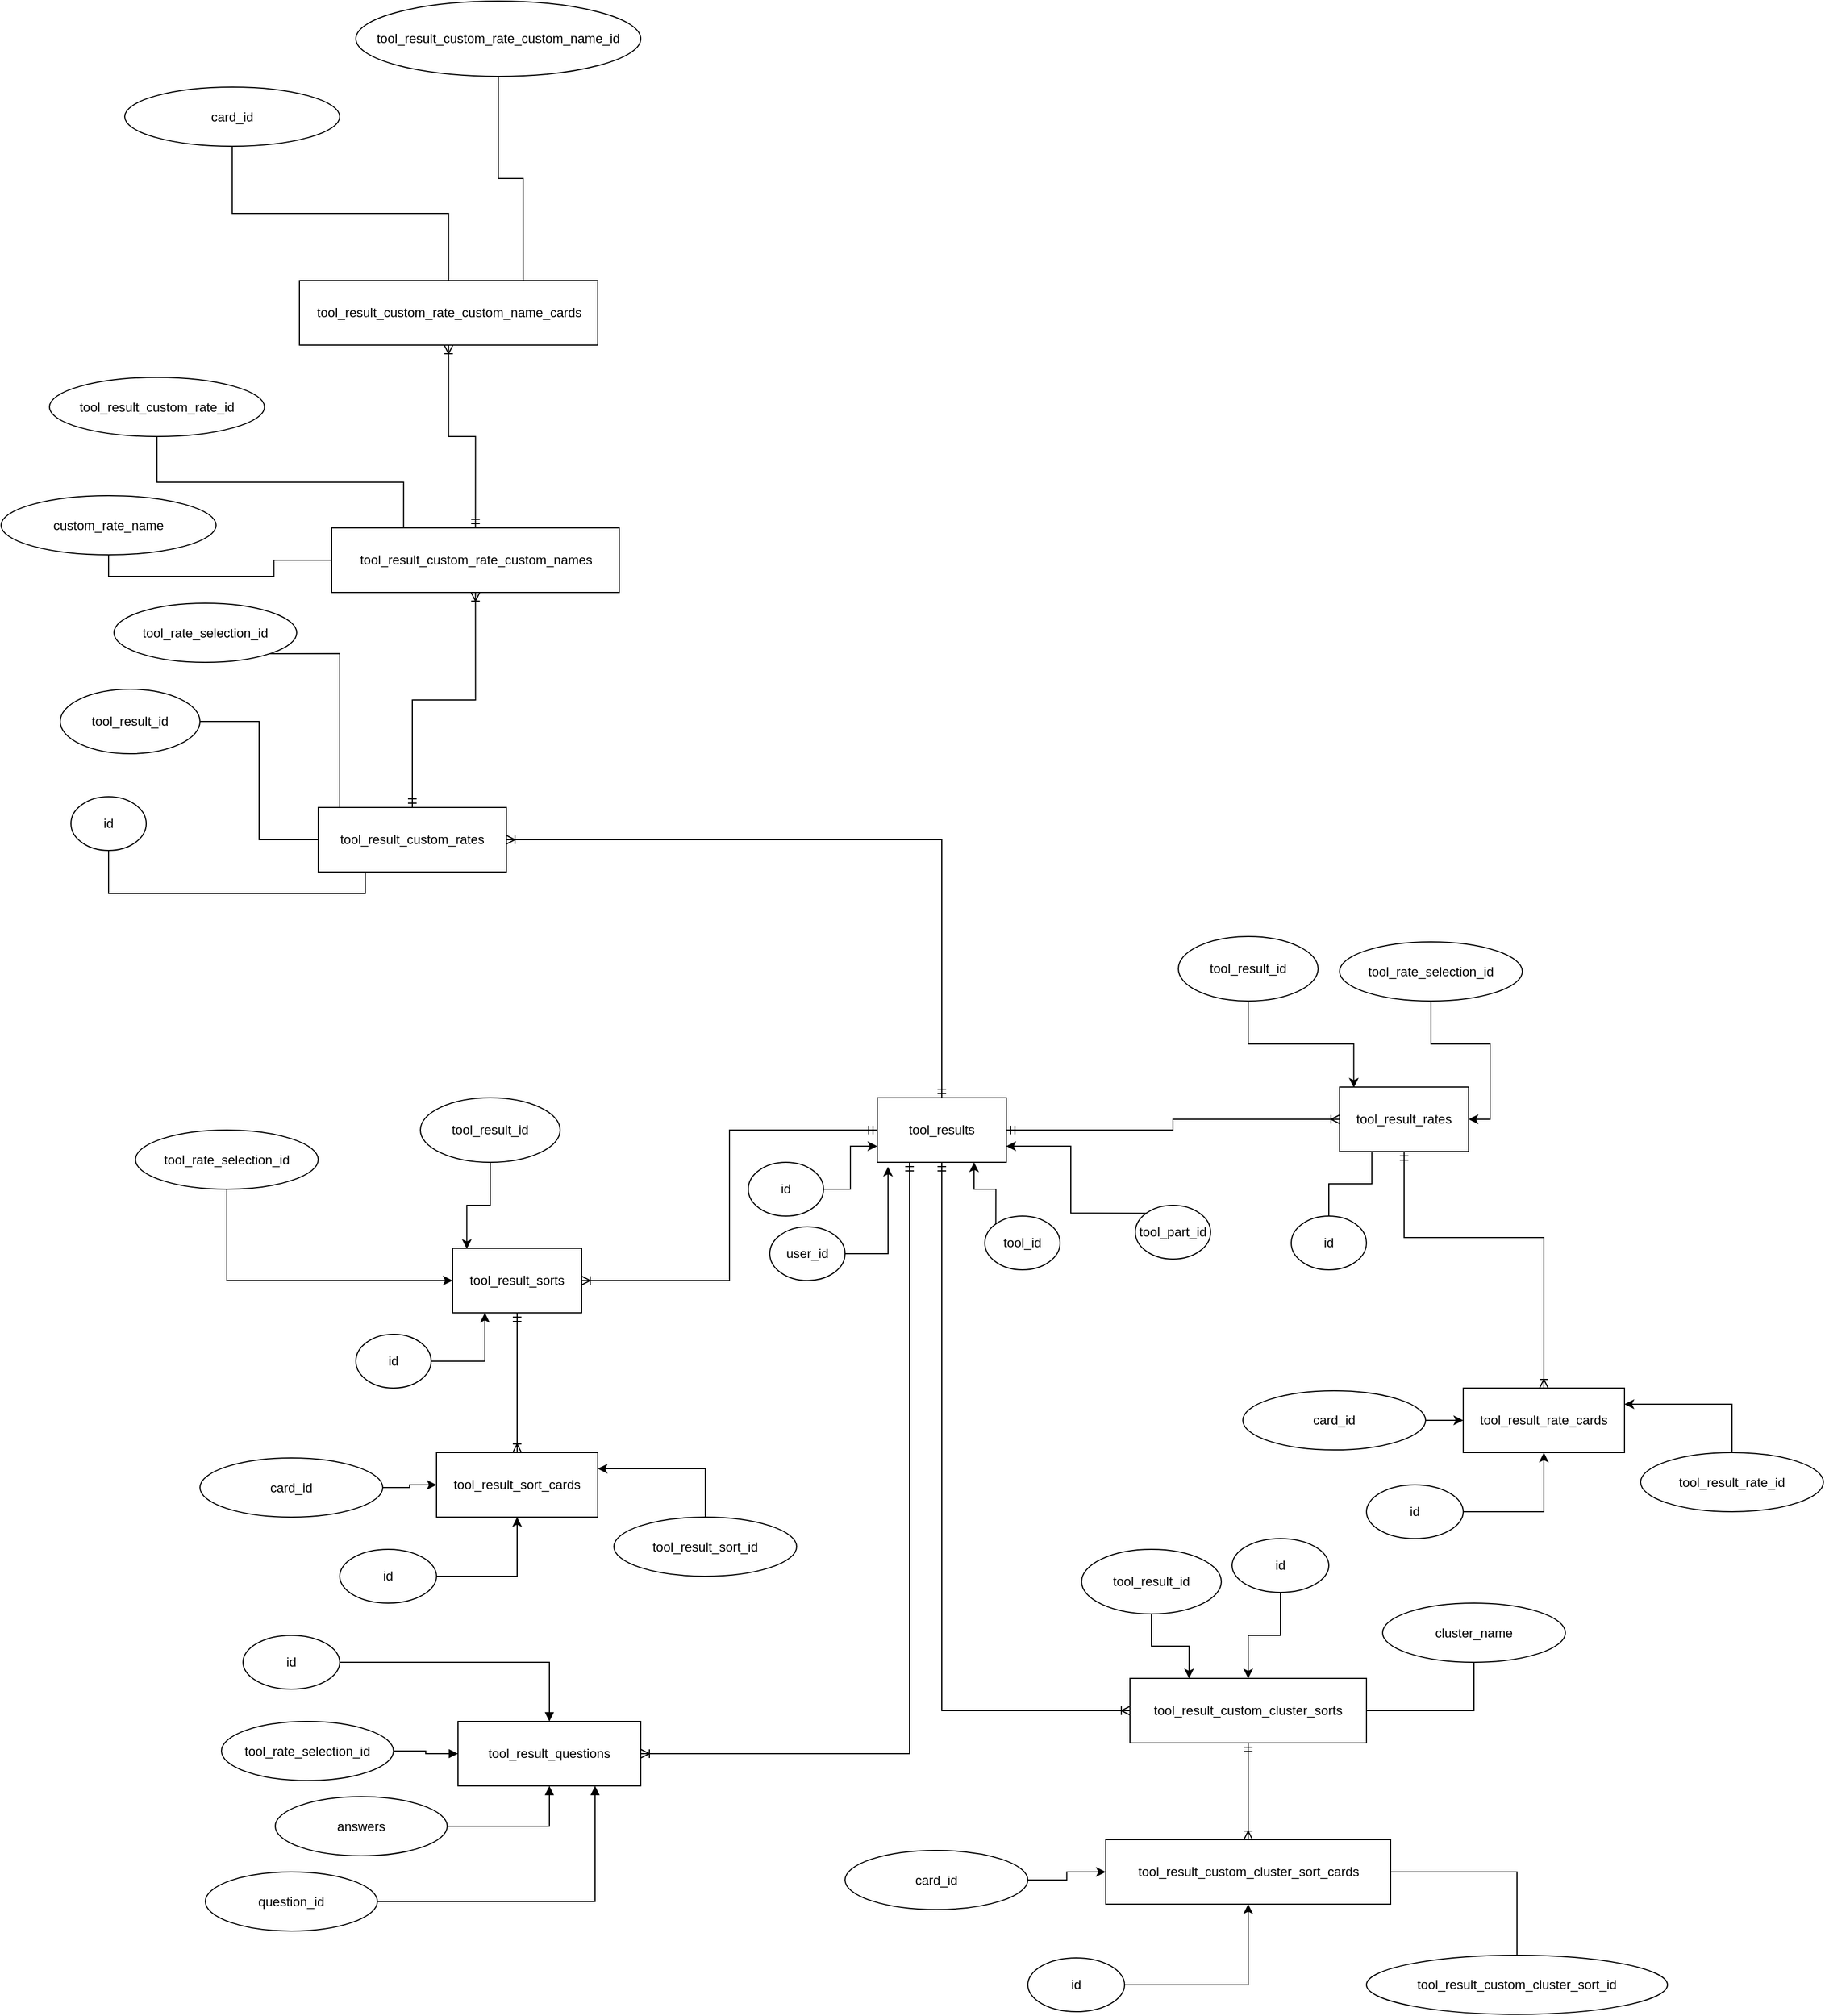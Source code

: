 <mxfile version="14.8.6" type="github">
  <diagram id="s0kK3envSmm_vPZ5UdHi" name="Page-1">
    <mxGraphModel dx="2071" dy="1744" grid="1" gridSize="10" guides="1" tooltips="1" connect="1" arrows="1" fold="1" page="1" pageScale="1" pageWidth="850" pageHeight="1100" math="0" shadow="0">
      <root>
        <mxCell id="0" />
        <mxCell id="1" parent="0" />
        <mxCell id="IBH5QyoZwOED5b6Hb1C7-21" style="edgeStyle=orthogonalEdgeStyle;rounded=0;orthogonalLoop=1;jettySize=auto;html=1;exitX=1;exitY=0.5;exitDx=0;exitDy=0;endArrow=ERoneToMany;endFill=0;startArrow=ERmandOne;startFill=0;" parent="1" source="IBH5QyoZwOED5b6Hb1C7-1" target="IBH5QyoZwOED5b6Hb1C7-9" edge="1">
          <mxGeometry relative="1" as="geometry" />
        </mxCell>
        <mxCell id="1Lqj4-aU47I2CfEqmCzf-34" style="edgeStyle=orthogonalEdgeStyle;rounded=0;orthogonalLoop=1;jettySize=auto;html=1;exitX=0;exitY=0.5;exitDx=0;exitDy=0;entryX=1;entryY=0.5;entryDx=0;entryDy=0;endArrow=ERoneToMany;endFill=0;startArrow=ERmandOne;startFill=0;" parent="1" source="IBH5QyoZwOED5b6Hb1C7-1" target="1Lqj4-aU47I2CfEqmCzf-14" edge="1">
          <mxGeometry relative="1" as="geometry" />
        </mxCell>
        <mxCell id="1Lqj4-aU47I2CfEqmCzf-50" style="edgeStyle=orthogonalEdgeStyle;rounded=0;orthogonalLoop=1;jettySize=auto;html=1;exitX=0.25;exitY=1;exitDx=0;exitDy=0;entryX=1;entryY=0.5;entryDx=0;entryDy=0;startArrow=ERmandOne;startFill=0;endArrow=ERoneToMany;endFill=0;" parent="1" source="IBH5QyoZwOED5b6Hb1C7-1" target="1Lqj4-aU47I2CfEqmCzf-37" edge="1">
          <mxGeometry relative="1" as="geometry" />
        </mxCell>
        <mxCell id="ljA7cv0OlBiPl5dgkO5F-6" style="edgeStyle=orthogonalEdgeStyle;rounded=0;orthogonalLoop=1;jettySize=auto;html=1;exitX=0.5;exitY=1;exitDx=0;exitDy=0;entryX=0;entryY=0.5;entryDx=0;entryDy=0;startArrow=ERmandOne;startFill=0;endArrow=ERoneToMany;endFill=0;" parent="1" source="IBH5QyoZwOED5b6Hb1C7-1" target="ljA7cv0OlBiPl5dgkO5F-1" edge="1">
          <mxGeometry relative="1" as="geometry" />
        </mxCell>
        <mxCell id="IBH5QyoZwOED5b6Hb1C7-1" value="tool_results" style="rounded=0;whiteSpace=wrap;html=1;" parent="1" vertex="1">
          <mxGeometry x="170" y="170" width="120" height="60" as="geometry" />
        </mxCell>
        <mxCell id="b0UbF2IqYbmgygXNMMR_-5" style="edgeStyle=orthogonalEdgeStyle;rounded=0;orthogonalLoop=1;jettySize=auto;html=1;exitX=1;exitY=0.5;exitDx=0;exitDy=0;entryX=0.083;entryY=1.07;entryDx=0;entryDy=0;entryPerimeter=0;" parent="1" source="IBH5QyoZwOED5b6Hb1C7-3" target="IBH5QyoZwOED5b6Hb1C7-1" edge="1">
          <mxGeometry relative="1" as="geometry" />
        </mxCell>
        <mxCell id="IBH5QyoZwOED5b6Hb1C7-3" value="user_id" style="ellipse;whiteSpace=wrap;html=1;" parent="1" vertex="1">
          <mxGeometry x="70" y="290" width="70" height="50" as="geometry" />
        </mxCell>
        <mxCell id="b0UbF2IqYbmgygXNMMR_-3" style="edgeStyle=orthogonalEdgeStyle;rounded=0;orthogonalLoop=1;jettySize=auto;html=1;exitX=0;exitY=0;exitDx=0;exitDy=0;entryX=0.75;entryY=1;entryDx=0;entryDy=0;" parent="1" source="IBH5QyoZwOED5b6Hb1C7-5" target="IBH5QyoZwOED5b6Hb1C7-1" edge="1">
          <mxGeometry relative="1" as="geometry" />
        </mxCell>
        <mxCell id="IBH5QyoZwOED5b6Hb1C7-5" value="tool_id" style="ellipse;whiteSpace=wrap;html=1;" parent="1" vertex="1">
          <mxGeometry x="270" y="280" width="70" height="50" as="geometry" />
        </mxCell>
        <mxCell id="IBH5QyoZwOED5b6Hb1C7-25" style="edgeStyle=orthogonalEdgeStyle;rounded=0;orthogonalLoop=1;jettySize=auto;html=1;exitX=0.5;exitY=1;exitDx=0;exitDy=0;entryX=0.5;entryY=0;entryDx=0;entryDy=0;startArrow=ERmandOne;startFill=0;endArrow=ERoneToMany;endFill=0;" parent="1" source="IBH5QyoZwOED5b6Hb1C7-9" target="IBH5QyoZwOED5b6Hb1C7-22" edge="1">
          <mxGeometry relative="1" as="geometry">
            <Array as="points">
              <mxPoint x="660" y="300" />
              <mxPoint x="790" y="300" />
            </Array>
          </mxGeometry>
        </mxCell>
        <mxCell id="IBH5QyoZwOED5b6Hb1C7-9" value="tool_result_rates" style="rounded=0;whiteSpace=wrap;html=1;" parent="1" vertex="1">
          <mxGeometry x="600" y="160" width="120" height="60" as="geometry" />
        </mxCell>
        <mxCell id="1Lqj4-aU47I2CfEqmCzf-36" style="edgeStyle=orthogonalEdgeStyle;rounded=0;orthogonalLoop=1;jettySize=auto;html=1;exitX=0.5;exitY=0;exitDx=0;exitDy=0;entryX=0.25;entryY=1;entryDx=0;entryDy=0;startArrow=none;startFill=0;endArrow=none;endFill=0;" parent="1" source="IBH5QyoZwOED5b6Hb1C7-10" target="IBH5QyoZwOED5b6Hb1C7-9" edge="1">
          <mxGeometry relative="1" as="geometry" />
        </mxCell>
        <mxCell id="IBH5QyoZwOED5b6Hb1C7-10" value="id" style="ellipse;whiteSpace=wrap;html=1;" parent="1" vertex="1">
          <mxGeometry x="555" y="280" width="70" height="50" as="geometry" />
        </mxCell>
        <mxCell id="IBH5QyoZwOED5b6Hb1C7-17" style="edgeStyle=orthogonalEdgeStyle;rounded=0;orthogonalLoop=1;jettySize=auto;html=1;exitX=0.5;exitY=1;exitDx=0;exitDy=0;entryX=0.11;entryY=0.01;entryDx=0;entryDy=0;entryPerimeter=0;" parent="1" source="IBH5QyoZwOED5b6Hb1C7-12" target="IBH5QyoZwOED5b6Hb1C7-9" edge="1">
          <mxGeometry relative="1" as="geometry" />
        </mxCell>
        <mxCell id="IBH5QyoZwOED5b6Hb1C7-12" value="tool_result_id" style="ellipse;whiteSpace=wrap;html=1;" parent="1" vertex="1">
          <mxGeometry x="450" y="20" width="130" height="60" as="geometry" />
        </mxCell>
        <mxCell id="IBH5QyoZwOED5b6Hb1C7-22" value="tool_result_rate_cards" style="rounded=0;whiteSpace=wrap;html=1;" parent="1" vertex="1">
          <mxGeometry x="715" y="440" width="150" height="60" as="geometry" />
        </mxCell>
        <mxCell id="1Lqj4-aU47I2CfEqmCzf-3" style="edgeStyle=orthogonalEdgeStyle;rounded=0;orthogonalLoop=1;jettySize=auto;html=1;exitX=0.5;exitY=1;exitDx=0;exitDy=0;entryX=1;entryY=0.5;entryDx=0;entryDy=0;" parent="1" source="IBH5QyoZwOED5b6Hb1C7-23" target="IBH5QyoZwOED5b6Hb1C7-9" edge="1">
          <mxGeometry relative="1" as="geometry" />
        </mxCell>
        <mxCell id="IBH5QyoZwOED5b6Hb1C7-23" value="tool_rate_selection_id" style="ellipse;whiteSpace=wrap;html=1;" parent="1" vertex="1">
          <mxGeometry x="600" y="25" width="170" height="55" as="geometry" />
        </mxCell>
        <mxCell id="1Lqj4-aU47I2CfEqmCzf-4" style="edgeStyle=orthogonalEdgeStyle;rounded=0;orthogonalLoop=1;jettySize=auto;html=1;exitX=1;exitY=0.5;exitDx=0;exitDy=0;" parent="1" source="IBH5QyoZwOED5b6Hb1C7-26" target="IBH5QyoZwOED5b6Hb1C7-22" edge="1">
          <mxGeometry relative="1" as="geometry" />
        </mxCell>
        <mxCell id="IBH5QyoZwOED5b6Hb1C7-26" value="id" style="ellipse;whiteSpace=wrap;html=1;" parent="1" vertex="1">
          <mxGeometry x="625" y="530" width="90" height="50" as="geometry" />
        </mxCell>
        <mxCell id="b0UbF2IqYbmgygXNMMR_-7" style="edgeStyle=orthogonalEdgeStyle;rounded=0;orthogonalLoop=1;jettySize=auto;html=1;exitX=1;exitY=0.5;exitDx=0;exitDy=0;entryX=0;entryY=0.75;entryDx=0;entryDy=0;" parent="1" source="1Lqj4-aU47I2CfEqmCzf-1" target="IBH5QyoZwOED5b6Hb1C7-1" edge="1">
          <mxGeometry relative="1" as="geometry" />
        </mxCell>
        <mxCell id="1Lqj4-aU47I2CfEqmCzf-1" value="id" style="ellipse;whiteSpace=wrap;html=1;" parent="1" vertex="1">
          <mxGeometry x="50" y="230" width="70" height="50" as="geometry" />
        </mxCell>
        <mxCell id="1Lqj4-aU47I2CfEqmCzf-6" style="edgeStyle=orthogonalEdgeStyle;rounded=0;orthogonalLoop=1;jettySize=auto;html=1;exitX=0.5;exitY=0;exitDx=0;exitDy=0;entryX=1;entryY=0.25;entryDx=0;entryDy=0;" parent="1" source="1Lqj4-aU47I2CfEqmCzf-5" target="IBH5QyoZwOED5b6Hb1C7-22" edge="1">
          <mxGeometry relative="1" as="geometry" />
        </mxCell>
        <mxCell id="1Lqj4-aU47I2CfEqmCzf-5" value="tool_result_rate_id" style="ellipse;whiteSpace=wrap;html=1;" parent="1" vertex="1">
          <mxGeometry x="880" y="500" width="170" height="55" as="geometry" />
        </mxCell>
        <mxCell id="1Lqj4-aU47I2CfEqmCzf-8" style="edgeStyle=orthogonalEdgeStyle;rounded=0;orthogonalLoop=1;jettySize=auto;html=1;exitX=1;exitY=0.5;exitDx=0;exitDy=0;" parent="1" source="1Lqj4-aU47I2CfEqmCzf-7" target="IBH5QyoZwOED5b6Hb1C7-22" edge="1">
          <mxGeometry relative="1" as="geometry" />
        </mxCell>
        <mxCell id="1Lqj4-aU47I2CfEqmCzf-7" value="card_id" style="ellipse;whiteSpace=wrap;html=1;" parent="1" vertex="1">
          <mxGeometry x="510" y="442.5" width="170" height="55" as="geometry" />
        </mxCell>
        <mxCell id="1Lqj4-aU47I2CfEqmCzf-13" style="edgeStyle=orthogonalEdgeStyle;rounded=0;orthogonalLoop=1;jettySize=auto;html=1;exitX=0.5;exitY=1;exitDx=0;exitDy=0;entryX=0.5;entryY=0;entryDx=0;entryDy=0;startArrow=ERmandOne;startFill=0;endArrow=ERoneToMany;endFill=0;" parent="1" source="1Lqj4-aU47I2CfEqmCzf-14" target="1Lqj4-aU47I2CfEqmCzf-19" edge="1">
          <mxGeometry relative="1" as="geometry" />
        </mxCell>
        <mxCell id="1Lqj4-aU47I2CfEqmCzf-14" value="tool_result_sorts" style="rounded=0;whiteSpace=wrap;html=1;" parent="1" vertex="1">
          <mxGeometry x="-225" y="310" width="120" height="60" as="geometry" />
        </mxCell>
        <mxCell id="1Lqj4-aU47I2CfEqmCzf-15" style="edgeStyle=orthogonalEdgeStyle;rounded=0;orthogonalLoop=1;jettySize=auto;html=1;exitX=1;exitY=0.5;exitDx=0;exitDy=0;entryX=0.25;entryY=1;entryDx=0;entryDy=0;" parent="1" source="1Lqj4-aU47I2CfEqmCzf-16" target="1Lqj4-aU47I2CfEqmCzf-14" edge="1">
          <mxGeometry relative="1" as="geometry" />
        </mxCell>
        <mxCell id="1Lqj4-aU47I2CfEqmCzf-16" value="id" style="ellipse;whiteSpace=wrap;html=1;" parent="1" vertex="1">
          <mxGeometry x="-315" y="390" width="70" height="50" as="geometry" />
        </mxCell>
        <mxCell id="1Lqj4-aU47I2CfEqmCzf-17" style="edgeStyle=orthogonalEdgeStyle;rounded=0;orthogonalLoop=1;jettySize=auto;html=1;exitX=0.5;exitY=1;exitDx=0;exitDy=0;entryX=0.11;entryY=0.01;entryDx=0;entryDy=0;entryPerimeter=0;" parent="1" source="1Lqj4-aU47I2CfEqmCzf-18" target="1Lqj4-aU47I2CfEqmCzf-14" edge="1">
          <mxGeometry relative="1" as="geometry" />
        </mxCell>
        <mxCell id="1Lqj4-aU47I2CfEqmCzf-18" value="tool_result_id" style="ellipse;whiteSpace=wrap;html=1;" parent="1" vertex="1">
          <mxGeometry x="-255" y="170" width="130" height="60" as="geometry" />
        </mxCell>
        <mxCell id="1Lqj4-aU47I2CfEqmCzf-19" value="tool_result_sort_cards" style="rounded=0;whiteSpace=wrap;html=1;" parent="1" vertex="1">
          <mxGeometry x="-240" y="500" width="150" height="60" as="geometry" />
        </mxCell>
        <mxCell id="1Lqj4-aU47I2CfEqmCzf-33" style="edgeStyle=orthogonalEdgeStyle;rounded=0;orthogonalLoop=1;jettySize=auto;html=1;exitX=0.5;exitY=1;exitDx=0;exitDy=0;entryX=0;entryY=0.5;entryDx=0;entryDy=0;" parent="1" source="1Lqj4-aU47I2CfEqmCzf-21" target="1Lqj4-aU47I2CfEqmCzf-14" edge="1">
          <mxGeometry relative="1" as="geometry" />
        </mxCell>
        <mxCell id="1Lqj4-aU47I2CfEqmCzf-21" value="tool_rate_selection_id" style="ellipse;whiteSpace=wrap;html=1;" parent="1" vertex="1">
          <mxGeometry x="-520" y="200" width="170" height="55" as="geometry" />
        </mxCell>
        <mxCell id="1Lqj4-aU47I2CfEqmCzf-22" style="edgeStyle=orthogonalEdgeStyle;rounded=0;orthogonalLoop=1;jettySize=auto;html=1;exitX=1;exitY=0.5;exitDx=0;exitDy=0;" parent="1" source="1Lqj4-aU47I2CfEqmCzf-23" target="1Lqj4-aU47I2CfEqmCzf-19" edge="1">
          <mxGeometry relative="1" as="geometry" />
        </mxCell>
        <mxCell id="1Lqj4-aU47I2CfEqmCzf-23" value="id" style="ellipse;whiteSpace=wrap;html=1;" parent="1" vertex="1">
          <mxGeometry x="-330" y="590" width="90" height="50" as="geometry" />
        </mxCell>
        <mxCell id="1Lqj4-aU47I2CfEqmCzf-24" style="edgeStyle=orthogonalEdgeStyle;rounded=0;orthogonalLoop=1;jettySize=auto;html=1;exitX=0.5;exitY=0;exitDx=0;exitDy=0;entryX=1;entryY=0.25;entryDx=0;entryDy=0;" parent="1" source="1Lqj4-aU47I2CfEqmCzf-25" target="1Lqj4-aU47I2CfEqmCzf-19" edge="1">
          <mxGeometry relative="1" as="geometry" />
        </mxCell>
        <mxCell id="1Lqj4-aU47I2CfEqmCzf-25" value="tool_result_sort_id" style="ellipse;whiteSpace=wrap;html=1;" parent="1" vertex="1">
          <mxGeometry x="-75" y="560" width="170" height="55" as="geometry" />
        </mxCell>
        <mxCell id="1Lqj4-aU47I2CfEqmCzf-31" style="edgeStyle=orthogonalEdgeStyle;rounded=0;orthogonalLoop=1;jettySize=auto;html=1;exitX=1;exitY=0.5;exitDx=0;exitDy=0;" parent="1" source="1Lqj4-aU47I2CfEqmCzf-27" target="1Lqj4-aU47I2CfEqmCzf-19" edge="1">
          <mxGeometry relative="1" as="geometry" />
        </mxCell>
        <mxCell id="1Lqj4-aU47I2CfEqmCzf-27" value="card_id" style="ellipse;whiteSpace=wrap;html=1;" parent="1" vertex="1">
          <mxGeometry x="-460" y="505" width="170" height="55" as="geometry" />
        </mxCell>
        <mxCell id="1Lqj4-aU47I2CfEqmCzf-37" value="tool_result_questions" style="rounded=0;whiteSpace=wrap;html=1;" parent="1" vertex="1">
          <mxGeometry x="-220" y="750" width="170" height="60" as="geometry" />
        </mxCell>
        <mxCell id="1Lqj4-aU47I2CfEqmCzf-41" style="edgeStyle=orthogonalEdgeStyle;rounded=0;orthogonalLoop=1;jettySize=auto;html=1;exitX=1;exitY=0.5;exitDx=0;exitDy=0;startArrow=none;startFill=0;endArrow=block;endFill=1;" parent="1" source="1Lqj4-aU47I2CfEqmCzf-38" target="1Lqj4-aU47I2CfEqmCzf-37" edge="1">
          <mxGeometry relative="1" as="geometry" />
        </mxCell>
        <mxCell id="1Lqj4-aU47I2CfEqmCzf-38" value="tool_rate_selection_id" style="ellipse;whiteSpace=wrap;html=1;" parent="1" vertex="1">
          <mxGeometry x="-440" y="750" width="160" height="55" as="geometry" />
        </mxCell>
        <mxCell id="1Lqj4-aU47I2CfEqmCzf-40" value="" style="edgeStyle=orthogonalEdgeStyle;rounded=0;orthogonalLoop=1;jettySize=auto;html=1;startArrow=none;startFill=0;endArrow=block;endFill=1;" parent="1" source="1Lqj4-aU47I2CfEqmCzf-39" target="1Lqj4-aU47I2CfEqmCzf-37" edge="1">
          <mxGeometry relative="1" as="geometry" />
        </mxCell>
        <mxCell id="1Lqj4-aU47I2CfEqmCzf-39" value="id" style="ellipse;whiteSpace=wrap;html=1;" parent="1" vertex="1">
          <mxGeometry x="-420" y="670" width="90" height="50" as="geometry" />
        </mxCell>
        <mxCell id="1Lqj4-aU47I2CfEqmCzf-43" style="edgeStyle=orthogonalEdgeStyle;rounded=0;orthogonalLoop=1;jettySize=auto;html=1;exitX=1;exitY=0.5;exitDx=0;exitDy=0;startArrow=none;startFill=0;endArrow=block;endFill=1;" parent="1" source="1Lqj4-aU47I2CfEqmCzf-42" target="1Lqj4-aU47I2CfEqmCzf-37" edge="1">
          <mxGeometry relative="1" as="geometry" />
        </mxCell>
        <mxCell id="1Lqj4-aU47I2CfEqmCzf-42" value="answers" style="ellipse;whiteSpace=wrap;html=1;" parent="1" vertex="1">
          <mxGeometry x="-390" y="820" width="160" height="55" as="geometry" />
        </mxCell>
        <mxCell id="b0UbF2IqYbmgygXNMMR_-4" style="edgeStyle=orthogonalEdgeStyle;rounded=0;orthogonalLoop=1;jettySize=auto;html=1;exitX=0;exitY=0;exitDx=0;exitDy=0;entryX=1;entryY=0.75;entryDx=0;entryDy=0;" parent="1" source="1Lqj4-aU47I2CfEqmCzf-46" target="IBH5QyoZwOED5b6Hb1C7-1" edge="1">
          <mxGeometry relative="1" as="geometry" />
        </mxCell>
        <mxCell id="1Lqj4-aU47I2CfEqmCzf-46" value="tool_part_id" style="ellipse;whiteSpace=wrap;html=1;" parent="1" vertex="1">
          <mxGeometry x="410" y="270" width="70" height="50" as="geometry" />
        </mxCell>
        <mxCell id="1Lqj4-aU47I2CfEqmCzf-49" style="edgeStyle=orthogonalEdgeStyle;rounded=0;orthogonalLoop=1;jettySize=auto;html=1;exitX=1;exitY=0.5;exitDx=0;exitDy=0;entryX=0.75;entryY=1;entryDx=0;entryDy=0;startArrow=none;startFill=0;endArrow=block;endFill=1;" parent="1" source="1Lqj4-aU47I2CfEqmCzf-48" target="1Lqj4-aU47I2CfEqmCzf-37" edge="1">
          <mxGeometry relative="1" as="geometry" />
        </mxCell>
        <mxCell id="1Lqj4-aU47I2CfEqmCzf-48" value="question_id" style="ellipse;whiteSpace=wrap;html=1;" parent="1" vertex="1">
          <mxGeometry x="-455" y="890" width="160" height="55" as="geometry" />
        </mxCell>
        <mxCell id="ljA7cv0OlBiPl5dgkO5F-14" style="edgeStyle=orthogonalEdgeStyle;rounded=0;orthogonalLoop=1;jettySize=auto;html=1;exitX=0.5;exitY=1;exitDx=0;exitDy=0;entryX=0.5;entryY=0;entryDx=0;entryDy=0;startArrow=ERmandOne;startFill=0;endArrow=ERoneToMany;endFill=0;" parent="1" source="ljA7cv0OlBiPl5dgkO5F-1" target="ljA7cv0OlBiPl5dgkO5F-7" edge="1">
          <mxGeometry relative="1" as="geometry" />
        </mxCell>
        <mxCell id="ljA7cv0OlBiPl5dgkO5F-17" style="edgeStyle=orthogonalEdgeStyle;rounded=0;orthogonalLoop=1;jettySize=auto;html=1;exitX=1;exitY=0.5;exitDx=0;exitDy=0;startArrow=none;startFill=0;endArrow=none;endFill=0;" parent="1" source="ljA7cv0OlBiPl5dgkO5F-1" target="ljA7cv0OlBiPl5dgkO5F-16" edge="1">
          <mxGeometry relative="1" as="geometry" />
        </mxCell>
        <mxCell id="ljA7cv0OlBiPl5dgkO5F-1" value="tool_result_custom_cluster_sorts" style="rounded=0;whiteSpace=wrap;html=1;" parent="1" vertex="1">
          <mxGeometry x="405" y="710" width="220" height="60" as="geometry" />
        </mxCell>
        <mxCell id="ljA7cv0OlBiPl5dgkO5F-3" style="edgeStyle=orthogonalEdgeStyle;rounded=0;orthogonalLoop=1;jettySize=auto;html=1;exitX=0.5;exitY=1;exitDx=0;exitDy=0;entryX=0.25;entryY=0;entryDx=0;entryDy=0;" parent="1" source="ljA7cv0OlBiPl5dgkO5F-2" target="ljA7cv0OlBiPl5dgkO5F-1" edge="1">
          <mxGeometry relative="1" as="geometry" />
        </mxCell>
        <mxCell id="ljA7cv0OlBiPl5dgkO5F-2" value="tool_result_id" style="ellipse;whiteSpace=wrap;html=1;" parent="1" vertex="1">
          <mxGeometry x="360" y="590" width="130" height="60" as="geometry" />
        </mxCell>
        <mxCell id="ljA7cv0OlBiPl5dgkO5F-5" style="edgeStyle=orthogonalEdgeStyle;rounded=0;orthogonalLoop=1;jettySize=auto;html=1;exitX=0.5;exitY=1;exitDx=0;exitDy=0;" parent="1" source="ljA7cv0OlBiPl5dgkO5F-4" target="ljA7cv0OlBiPl5dgkO5F-1" edge="1">
          <mxGeometry relative="1" as="geometry" />
        </mxCell>
        <mxCell id="ljA7cv0OlBiPl5dgkO5F-4" value="id" style="ellipse;whiteSpace=wrap;html=1;" parent="1" vertex="1">
          <mxGeometry x="500" y="580" width="90" height="50" as="geometry" />
        </mxCell>
        <mxCell id="ljA7cv0OlBiPl5dgkO5F-7" value="tool_result_custom_cluster_sort_cards" style="rounded=0;whiteSpace=wrap;html=1;" parent="1" vertex="1">
          <mxGeometry x="382.5" y="860" width="265" height="60" as="geometry" />
        </mxCell>
        <mxCell id="ljA7cv0OlBiPl5dgkO5F-8" style="edgeStyle=orthogonalEdgeStyle;rounded=0;orthogonalLoop=1;jettySize=auto;html=1;exitX=1;exitY=0.5;exitDx=0;exitDy=0;" parent="1" source="ljA7cv0OlBiPl5dgkO5F-9" target="ljA7cv0OlBiPl5dgkO5F-7" edge="1">
          <mxGeometry relative="1" as="geometry" />
        </mxCell>
        <mxCell id="ljA7cv0OlBiPl5dgkO5F-9" value="id" style="ellipse;whiteSpace=wrap;html=1;" parent="1" vertex="1">
          <mxGeometry x="310" y="970" width="90" height="50" as="geometry" />
        </mxCell>
        <mxCell id="ljA7cv0OlBiPl5dgkO5F-12" style="edgeStyle=orthogonalEdgeStyle;rounded=0;orthogonalLoop=1;jettySize=auto;html=1;exitX=1;exitY=0.5;exitDx=0;exitDy=0;" parent="1" source="ljA7cv0OlBiPl5dgkO5F-13" target="ljA7cv0OlBiPl5dgkO5F-7" edge="1">
          <mxGeometry relative="1" as="geometry" />
        </mxCell>
        <mxCell id="ljA7cv0OlBiPl5dgkO5F-13" value="card_id" style="ellipse;whiteSpace=wrap;html=1;" parent="1" vertex="1">
          <mxGeometry x="140" y="870" width="170" height="55" as="geometry" />
        </mxCell>
        <mxCell id="ljA7cv0OlBiPl5dgkO5F-18" style="edgeStyle=orthogonalEdgeStyle;rounded=0;orthogonalLoop=1;jettySize=auto;html=1;exitX=0.5;exitY=0;exitDx=0;exitDy=0;entryX=1;entryY=0.5;entryDx=0;entryDy=0;startArrow=none;startFill=0;endArrow=none;endFill=0;" parent="1" source="ljA7cv0OlBiPl5dgkO5F-15" target="ljA7cv0OlBiPl5dgkO5F-7" edge="1">
          <mxGeometry relative="1" as="geometry" />
        </mxCell>
        <mxCell id="ljA7cv0OlBiPl5dgkO5F-15" value="tool_result_custom_cluster_sort_id" style="ellipse;whiteSpace=wrap;html=1;" parent="1" vertex="1">
          <mxGeometry x="625" y="967.5" width="280" height="55" as="geometry" />
        </mxCell>
        <mxCell id="ljA7cv0OlBiPl5dgkO5F-16" value="cluster_name" style="ellipse;whiteSpace=wrap;html=1;" parent="1" vertex="1">
          <mxGeometry x="640" y="640" width="170" height="55" as="geometry" />
        </mxCell>
        <mxCell id="b0UbF2IqYbmgygXNMMR_-8" style="edgeStyle=orthogonalEdgeStyle;rounded=0;orthogonalLoop=1;jettySize=auto;html=1;exitX=1;exitY=0.5;exitDx=0;exitDy=0;endArrow=ERmandOne;endFill=0;startArrow=ERoneToMany;startFill=0;" parent="1" source="b0UbF2IqYbmgygXNMMR_-1" target="IBH5QyoZwOED5b6Hb1C7-1" edge="1">
          <mxGeometry relative="1" as="geometry" />
        </mxCell>
        <mxCell id="b0UbF2IqYbmgygXNMMR_-24" style="edgeStyle=orthogonalEdgeStyle;rounded=0;orthogonalLoop=1;jettySize=auto;html=1;exitX=0.5;exitY=0;exitDx=0;exitDy=0;entryX=0.5;entryY=1;entryDx=0;entryDy=0;startArrow=ERmandOne;startFill=0;endArrow=ERoneToMany;endFill=0;" parent="1" source="b0UbF2IqYbmgygXNMMR_-1" target="b0UbF2IqYbmgygXNMMR_-18" edge="1">
          <mxGeometry relative="1" as="geometry" />
        </mxCell>
        <mxCell id="b0UbF2IqYbmgygXNMMR_-1" value="tool_result_custom_rates" style="rounded=0;whiteSpace=wrap;html=1;" parent="1" vertex="1">
          <mxGeometry x="-350" y="-100" width="175" height="60" as="geometry" />
        </mxCell>
        <mxCell id="b0UbF2IqYbmgygXNMMR_-10" style="edgeStyle=orthogonalEdgeStyle;rounded=0;orthogonalLoop=1;jettySize=auto;html=1;exitX=1;exitY=0.5;exitDx=0;exitDy=0;entryX=0;entryY=0.5;entryDx=0;entryDy=0;startArrow=none;startFill=0;endArrow=none;endFill=0;" parent="1" source="b0UbF2IqYbmgygXNMMR_-2" target="b0UbF2IqYbmgygXNMMR_-1" edge="1">
          <mxGeometry relative="1" as="geometry" />
        </mxCell>
        <mxCell id="b0UbF2IqYbmgygXNMMR_-2" value="tool_result_id" style="ellipse;whiteSpace=wrap;html=1;" parent="1" vertex="1">
          <mxGeometry x="-590" y="-210" width="130" height="60" as="geometry" />
        </mxCell>
        <mxCell id="b0UbF2IqYbmgygXNMMR_-11" style="edgeStyle=orthogonalEdgeStyle;rounded=0;orthogonalLoop=1;jettySize=auto;html=1;exitX=1;exitY=1;exitDx=0;exitDy=0;startArrow=none;startFill=0;endArrow=none;endFill=0;" parent="1" source="b0UbF2IqYbmgygXNMMR_-9" target="b0UbF2IqYbmgygXNMMR_-1" edge="1">
          <mxGeometry relative="1" as="geometry">
            <mxPoint x="-330" y="-110" as="targetPoint" />
            <Array as="points">
              <mxPoint x="-330" y="-243" />
            </Array>
          </mxGeometry>
        </mxCell>
        <mxCell id="b0UbF2IqYbmgygXNMMR_-9" value="tool_rate_selection_id" style="ellipse;whiteSpace=wrap;html=1;" parent="1" vertex="1">
          <mxGeometry x="-540" y="-290" width="170" height="55" as="geometry" />
        </mxCell>
        <mxCell id="b0UbF2IqYbmgygXNMMR_-15" style="edgeStyle=orthogonalEdgeStyle;rounded=0;orthogonalLoop=1;jettySize=auto;html=1;exitX=0.5;exitY=1;exitDx=0;exitDy=0;entryX=0.25;entryY=1;entryDx=0;entryDy=0;startArrow=none;startFill=0;endArrow=none;endFill=0;" parent="1" source="b0UbF2IqYbmgygXNMMR_-12" target="b0UbF2IqYbmgygXNMMR_-1" edge="1">
          <mxGeometry relative="1" as="geometry" />
        </mxCell>
        <mxCell id="b0UbF2IqYbmgygXNMMR_-12" value="id" style="ellipse;whiteSpace=wrap;html=1;" parent="1" vertex="1">
          <mxGeometry x="-580" y="-110" width="70" height="50" as="geometry" />
        </mxCell>
        <mxCell id="b0UbF2IqYbmgygXNMMR_-25" style="edgeStyle=orthogonalEdgeStyle;rounded=0;orthogonalLoop=1;jettySize=auto;html=1;exitX=0.5;exitY=0;exitDx=0;exitDy=0;startArrow=ERmandOne;startFill=0;endArrow=ERoneToMany;endFill=0;" parent="1" source="b0UbF2IqYbmgygXNMMR_-18" target="b0UbF2IqYbmgygXNMMR_-23" edge="1">
          <mxGeometry relative="1" as="geometry" />
        </mxCell>
        <mxCell id="b0UbF2IqYbmgygXNMMR_-18" value="tool_result_custom_rate_custom_names" style="rounded=0;whiteSpace=wrap;html=1;" parent="1" vertex="1">
          <mxGeometry x="-337.5" y="-360" width="267.5" height="60" as="geometry" />
        </mxCell>
        <mxCell id="b0UbF2IqYbmgygXNMMR_-20" style="edgeStyle=orthogonalEdgeStyle;rounded=0;orthogonalLoop=1;jettySize=auto;html=1;exitX=0.5;exitY=1;exitDx=0;exitDy=0;entryX=0.25;entryY=0;entryDx=0;entryDy=0;startArrow=none;startFill=0;endArrow=none;endFill=0;" parent="1" source="b0UbF2IqYbmgygXNMMR_-19" target="b0UbF2IqYbmgygXNMMR_-18" edge="1">
          <mxGeometry relative="1" as="geometry" />
        </mxCell>
        <mxCell id="b0UbF2IqYbmgygXNMMR_-19" value="tool_result_custom_rate_id" style="ellipse;whiteSpace=wrap;html=1;" parent="1" vertex="1">
          <mxGeometry x="-600" y="-500" width="200" height="55" as="geometry" />
        </mxCell>
        <mxCell id="b0UbF2IqYbmgygXNMMR_-22" style="edgeStyle=orthogonalEdgeStyle;rounded=0;orthogonalLoop=1;jettySize=auto;html=1;exitX=0.5;exitY=1;exitDx=0;exitDy=0;startArrow=none;startFill=0;endArrow=none;endFill=0;" parent="1" source="b0UbF2IqYbmgygXNMMR_-21" target="b0UbF2IqYbmgygXNMMR_-18" edge="1">
          <mxGeometry relative="1" as="geometry" />
        </mxCell>
        <mxCell id="b0UbF2IqYbmgygXNMMR_-21" value="custom_rate_name" style="ellipse;whiteSpace=wrap;html=1;" parent="1" vertex="1">
          <mxGeometry x="-645" y="-390" width="200" height="55" as="geometry" />
        </mxCell>
        <mxCell id="b0UbF2IqYbmgygXNMMR_-23" value="tool_result_custom_rate_custom_name_cards" style="rounded=0;whiteSpace=wrap;html=1;" parent="1" vertex="1">
          <mxGeometry x="-367.5" y="-590" width="277.5" height="60" as="geometry" />
        </mxCell>
        <mxCell id="b0UbF2IqYbmgygXNMMR_-27" style="edgeStyle=orthogonalEdgeStyle;rounded=0;orthogonalLoop=1;jettySize=auto;html=1;exitX=0.5;exitY=1;exitDx=0;exitDy=0;startArrow=none;startFill=0;endArrow=none;endFill=0;" parent="1" source="b0UbF2IqYbmgygXNMMR_-26" target="b0UbF2IqYbmgygXNMMR_-23" edge="1">
          <mxGeometry relative="1" as="geometry" />
        </mxCell>
        <mxCell id="b0UbF2IqYbmgygXNMMR_-26" value="card_id" style="ellipse;whiteSpace=wrap;html=1;" parent="1" vertex="1">
          <mxGeometry x="-530" y="-770" width="200" height="55" as="geometry" />
        </mxCell>
        <mxCell id="b0UbF2IqYbmgygXNMMR_-29" style="edgeStyle=orthogonalEdgeStyle;rounded=0;orthogonalLoop=1;jettySize=auto;html=1;exitX=0.5;exitY=1;exitDx=0;exitDy=0;entryX=0.75;entryY=0;entryDx=0;entryDy=0;startArrow=none;startFill=0;endArrow=none;endFill=0;" parent="1" source="b0UbF2IqYbmgygXNMMR_-28" target="b0UbF2IqYbmgygXNMMR_-23" edge="1">
          <mxGeometry relative="1" as="geometry" />
        </mxCell>
        <mxCell id="b0UbF2IqYbmgygXNMMR_-28" value="tool_result_custom_rate_custom_name_id" style="ellipse;whiteSpace=wrap;html=1;" parent="1" vertex="1">
          <mxGeometry x="-315" y="-850" width="265" height="70" as="geometry" />
        </mxCell>
      </root>
    </mxGraphModel>
  </diagram>
</mxfile>
